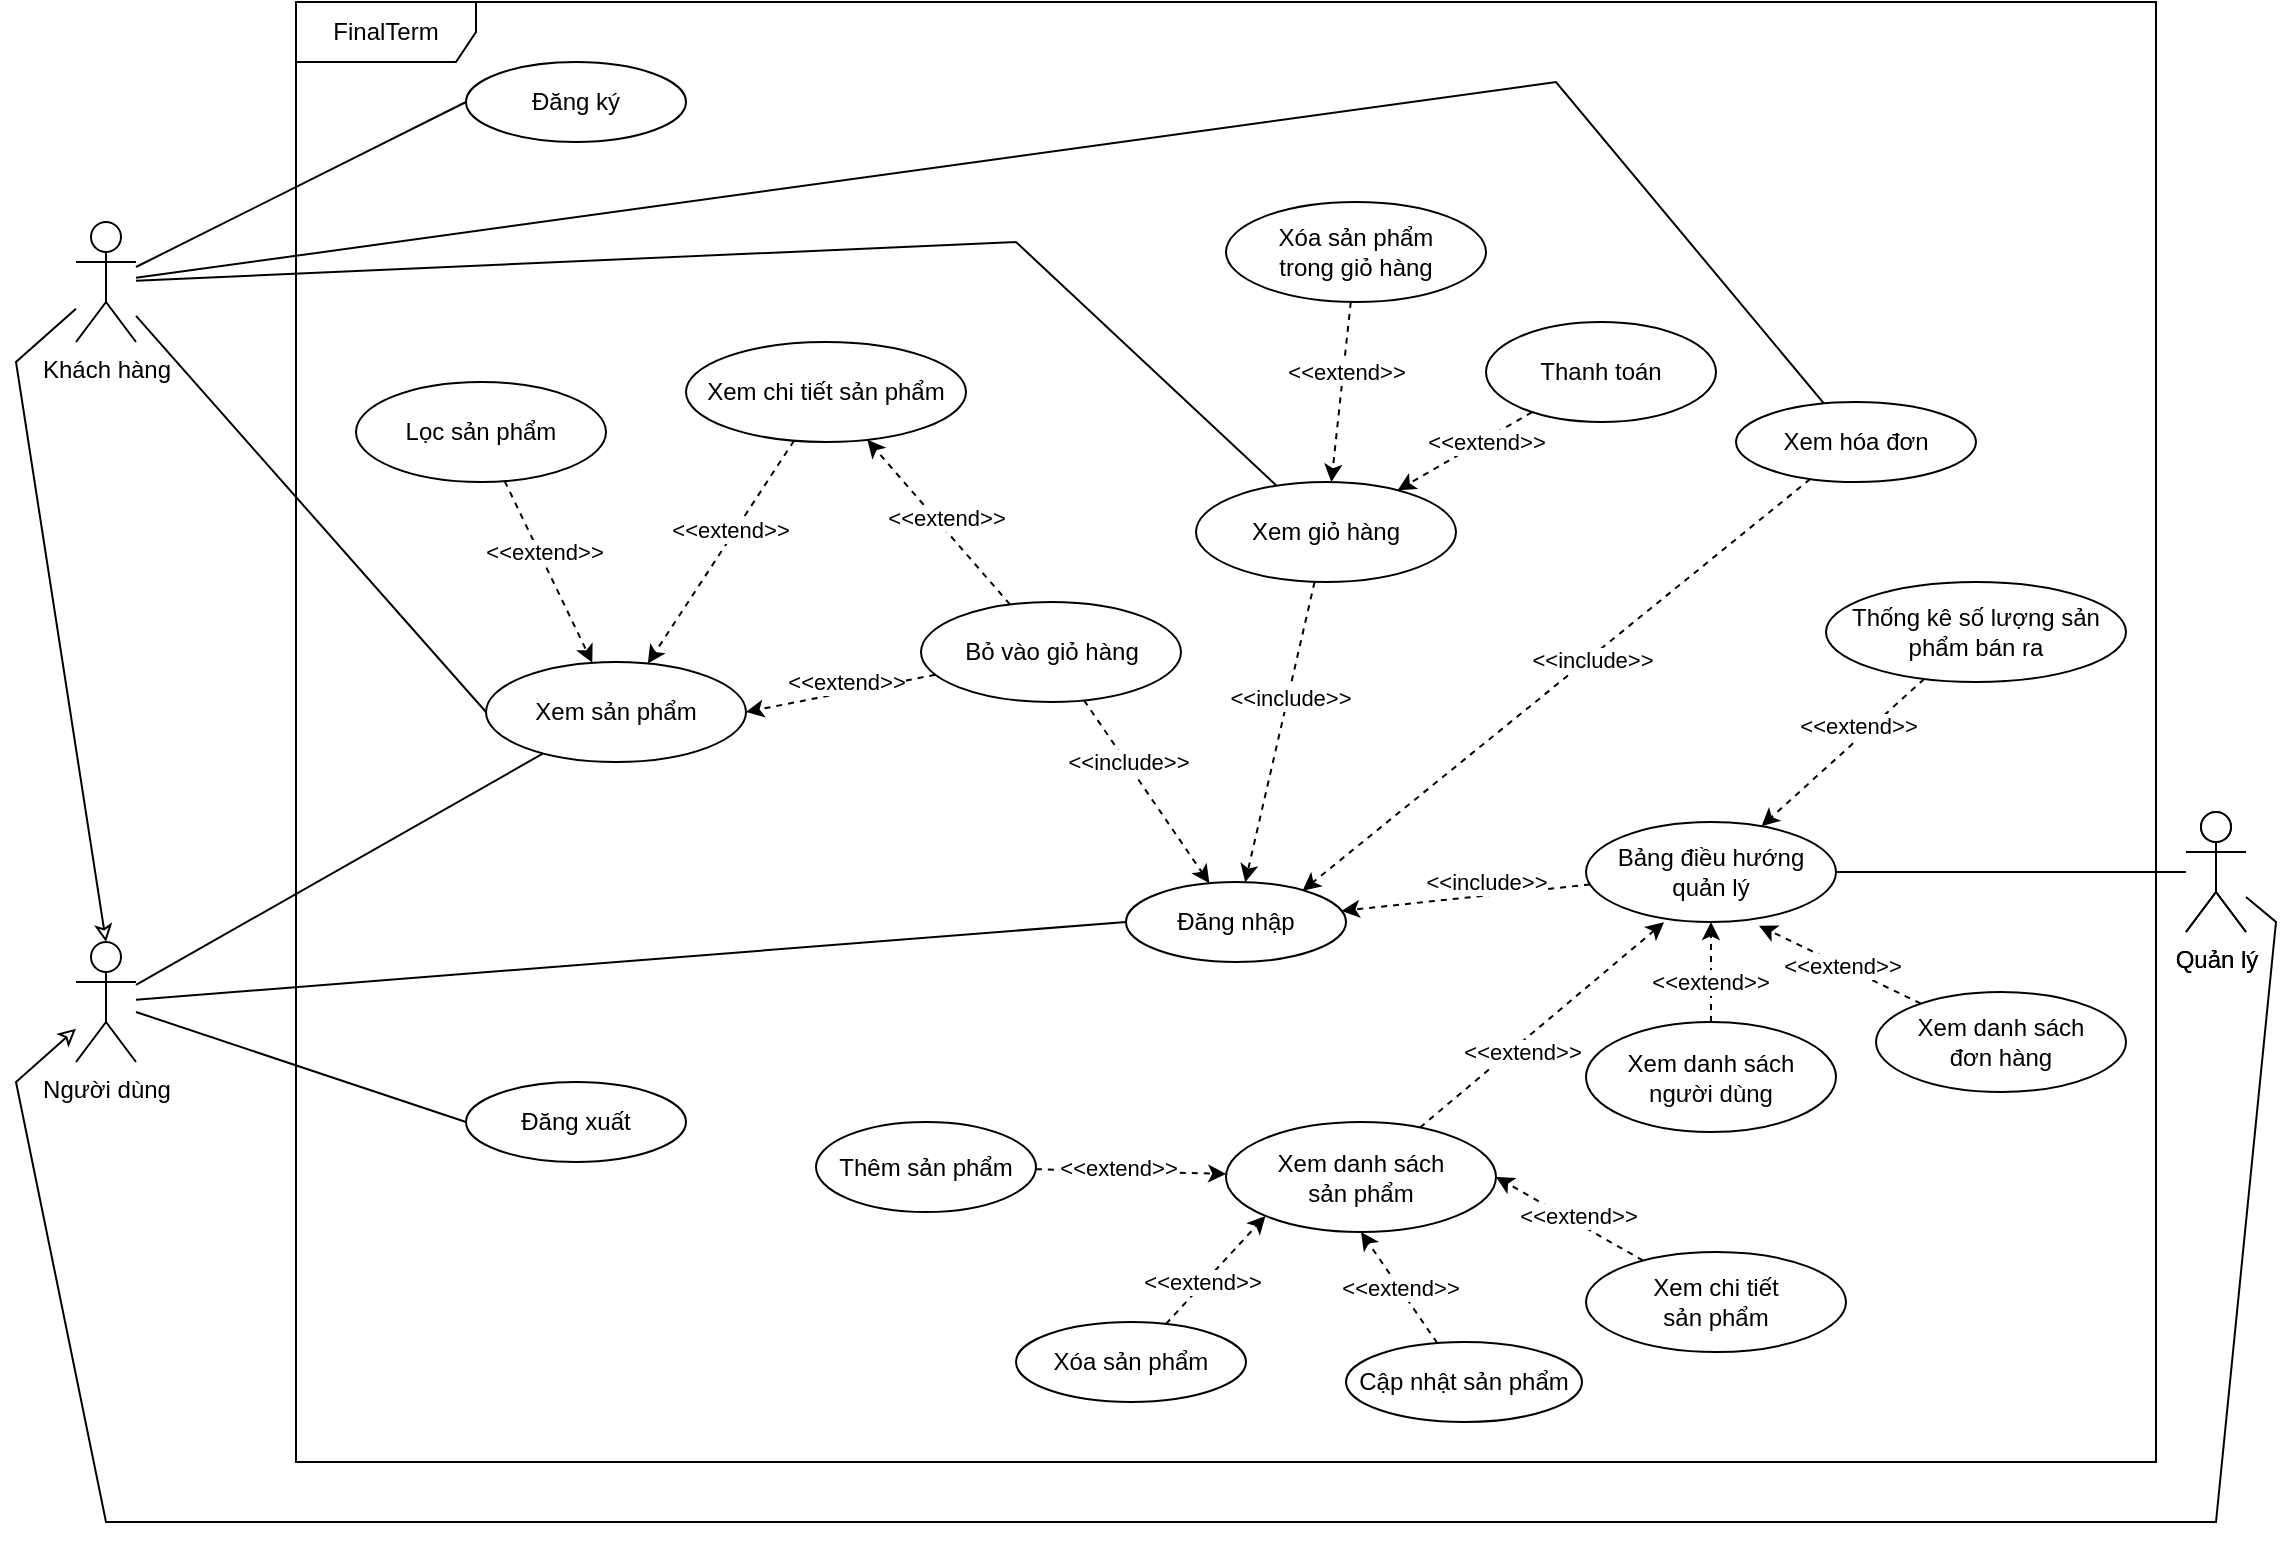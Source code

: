<mxfile version="13.7.9" type="device"><diagram id="k6Np_JmNCCl4PHntjFIZ" name="Page-1"><mxGraphModel dx="1086" dy="829" grid="1" gridSize="10" guides="1" tooltips="1" connect="1" arrows="1" fold="1" page="1" pageScale="1" pageWidth="1169" pageHeight="827" math="0" shadow="0"><root><mxCell id="0"/><mxCell id="1" parent="0"/><mxCell id="KCnNE3C_ZeZ1uCzwM6bo-54" value="FinalTerm" style="shape=umlFrame;whiteSpace=wrap;html=1;width=90;height=30;" parent="1" vertex="1"><mxGeometry x="160" y="40" width="930" height="730" as="geometry"/></mxCell><mxCell id="KCnNE3C_ZeZ1uCzwM6bo-14" style="edgeStyle=none;rounded=0;orthogonalLoop=1;jettySize=auto;html=1;entryX=0;entryY=0.5;entryDx=0;entryDy=0;endArrow=none;endFill=0;" parent="1" source="KCnNE3C_ZeZ1uCzwM6bo-1" target="KCnNE3C_ZeZ1uCzwM6bo-2" edge="1"><mxGeometry relative="1" as="geometry"/></mxCell><mxCell id="KCnNE3C_ZeZ1uCzwM6bo-15" style="edgeStyle=none;rounded=0;orthogonalLoop=1;jettySize=auto;html=1;entryX=0;entryY=0.5;entryDx=0;entryDy=0;endArrow=none;endFill=0;" parent="1" source="KCnNE3C_ZeZ1uCzwM6bo-1" target="KCnNE3C_ZeZ1uCzwM6bo-4" edge="1"><mxGeometry relative="1" as="geometry"/></mxCell><mxCell id="KCnNE3C_ZeZ1uCzwM6bo-84" style="edgeStyle=none;rounded=0;orthogonalLoop=1;jettySize=auto;html=1;endArrow=none;endFill=0;" parent="1" source="KCnNE3C_ZeZ1uCzwM6bo-1" target="KCnNE3C_ZeZ1uCzwM6bo-5" edge="1"><mxGeometry relative="1" as="geometry"/></mxCell><mxCell id="KCnNE3C_ZeZ1uCzwM6bo-1" value="Người dùng" style="shape=umlActor;verticalLabelPosition=bottom;verticalAlign=top;html=1;" parent="1" vertex="1"><mxGeometry x="50" y="510" width="30" height="60" as="geometry"/></mxCell><mxCell id="KCnNE3C_ZeZ1uCzwM6bo-2" value="Đăng nhập" style="ellipse;whiteSpace=wrap;html=1;" parent="1" vertex="1"><mxGeometry x="575" y="480" width="110" height="40" as="geometry"/></mxCell><mxCell id="KCnNE3C_ZeZ1uCzwM6bo-3" value="Đăng ký" style="ellipse;whiteSpace=wrap;html=1;" parent="1" vertex="1"><mxGeometry x="245" y="70" width="110" height="40" as="geometry"/></mxCell><mxCell id="KCnNE3C_ZeZ1uCzwM6bo-4" value="Đăng xuất" style="ellipse;whiteSpace=wrap;html=1;" parent="1" vertex="1"><mxGeometry x="245" y="580" width="110" height="40" as="geometry"/></mxCell><mxCell id="KCnNE3C_ZeZ1uCzwM6bo-5" value="Xem sản phẩm" style="ellipse;whiteSpace=wrap;html=1;" parent="1" vertex="1"><mxGeometry x="255" y="370" width="130" height="50" as="geometry"/></mxCell><mxCell id="KCnNE3C_ZeZ1uCzwM6bo-16" style="edgeStyle=none;rounded=0;orthogonalLoop=1;jettySize=auto;html=1;entryX=0;entryY=0.5;entryDx=0;entryDy=0;endArrow=none;endFill=0;" parent="1" source="KCnNE3C_ZeZ1uCzwM6bo-6" target="KCnNE3C_ZeZ1uCzwM6bo-3" edge="1"><mxGeometry relative="1" as="geometry"/></mxCell><mxCell id="KCnNE3C_ZeZ1uCzwM6bo-17" style="edgeStyle=none;rounded=0;orthogonalLoop=1;jettySize=auto;html=1;entryX=0;entryY=0.5;entryDx=0;entryDy=0;endArrow=none;endFill=0;" parent="1" source="KCnNE3C_ZeZ1uCzwM6bo-6" target="KCnNE3C_ZeZ1uCzwM6bo-5" edge="1"><mxGeometry relative="1" as="geometry"/></mxCell><mxCell id="KCnNE3C_ZeZ1uCzwM6bo-25" style="edgeStyle=none;rounded=0;orthogonalLoop=1;jettySize=auto;html=1;endArrow=none;endFill=0;" parent="1" source="KCnNE3C_ZeZ1uCzwM6bo-6" target="KCnNE3C_ZeZ1uCzwM6bo-11" edge="1"><mxGeometry relative="1" as="geometry"><Array as="points"><mxPoint x="520" y="160"/></Array></mxGeometry></mxCell><mxCell id="KCnNE3C_ZeZ1uCzwM6bo-36" style="edgeStyle=none;rounded=0;orthogonalLoop=1;jettySize=auto;html=1;endArrow=none;endFill=0;" parent="1" source="KCnNE3C_ZeZ1uCzwM6bo-6" target="KCnNE3C_ZeZ1uCzwM6bo-35" edge="1"><mxGeometry relative="1" as="geometry"><Array as="points"><mxPoint x="790" y="80"/></Array></mxGeometry></mxCell><mxCell id="KCnNE3C_ZeZ1uCzwM6bo-82" style="edgeStyle=none;rounded=0;orthogonalLoop=1;jettySize=auto;html=1;entryX=0.5;entryY=0;entryDx=0;entryDy=0;entryPerimeter=0;endArrow=classic;endFill=0;" parent="1" source="KCnNE3C_ZeZ1uCzwM6bo-6" target="KCnNE3C_ZeZ1uCzwM6bo-1" edge="1"><mxGeometry relative="1" as="geometry"><Array as="points"><mxPoint x="20" y="220"/></Array></mxGeometry></mxCell><mxCell id="KCnNE3C_ZeZ1uCzwM6bo-6" value="Khách hàng" style="shape=umlActor;verticalLabelPosition=bottom;verticalAlign=top;html=1;" parent="1" vertex="1"><mxGeometry x="50" y="150" width="30" height="60" as="geometry"/></mxCell><mxCell id="KCnNE3C_ZeZ1uCzwM6bo-43" style="edgeStyle=none;rounded=0;orthogonalLoop=1;jettySize=auto;html=1;entryX=1;entryY=0.5;entryDx=0;entryDy=0;endArrow=none;endFill=0;" parent="1" source="KCnNE3C_ZeZ1uCzwM6bo-7" target="KCnNE3C_ZeZ1uCzwM6bo-37" edge="1"><mxGeometry relative="1" as="geometry"/></mxCell><mxCell id="KCnNE3C_ZeZ1uCzwM6bo-81" style="edgeStyle=none;rounded=0;orthogonalLoop=1;jettySize=auto;html=1;endArrow=classic;endFill=0;" parent="1" source="KCnNE3C_ZeZ1uCzwM6bo-7" target="KCnNE3C_ZeZ1uCzwM6bo-1" edge="1"><mxGeometry relative="1" as="geometry"><Array as="points"><mxPoint x="1150" y="500"/><mxPoint x="1120" y="800"/><mxPoint x="65" y="800"/><mxPoint x="20" y="580"/></Array></mxGeometry></mxCell><mxCell id="KCnNE3C_ZeZ1uCzwM6bo-7" value="Quản lý" style="shape=umlActor;verticalLabelPosition=bottom;verticalAlign=top;html=1;" parent="1" vertex="1"><mxGeometry x="1105" y="445" width="30" height="60" as="geometry"/></mxCell><mxCell id="KCnNE3C_ZeZ1uCzwM6bo-19" style="edgeStyle=none;rounded=0;orthogonalLoop=1;jettySize=auto;html=1;dashed=1;endArrow=classic;endFill=1;" parent="1" source="KCnNE3C_ZeZ1uCzwM6bo-8" target="KCnNE3C_ZeZ1uCzwM6bo-5" edge="1"><mxGeometry relative="1" as="geometry"/></mxCell><mxCell id="KCnNE3C_ZeZ1uCzwM6bo-67" value="&amp;lt;&amp;lt;extend&amp;gt;&amp;gt;" style="edgeLabel;html=1;align=center;verticalAlign=middle;resizable=0;points=[];" parent="KCnNE3C_ZeZ1uCzwM6bo-19" vertex="1" connectable="0"><mxGeometry x="-0.221" y="2" relative="1" as="geometry"><mxPoint as="offset"/></mxGeometry></mxCell><mxCell id="KCnNE3C_ZeZ1uCzwM6bo-8" value="Lọc sản phẩm" style="ellipse;whiteSpace=wrap;html=1;" parent="1" vertex="1"><mxGeometry x="190" y="230" width="125" height="50" as="geometry"/></mxCell><mxCell id="KCnNE3C_ZeZ1uCzwM6bo-57" style="edgeStyle=none;rounded=0;orthogonalLoop=1;jettySize=auto;html=1;endArrow=classic;endFill=1;dashed=1;" parent="1" source="KCnNE3C_ZeZ1uCzwM6bo-9" target="KCnNE3C_ZeZ1uCzwM6bo-5" edge="1"><mxGeometry relative="1" as="geometry"/></mxCell><mxCell id="KCnNE3C_ZeZ1uCzwM6bo-68" value="&amp;lt;&amp;lt;extend&amp;gt;&amp;gt;" style="edgeLabel;html=1;align=center;verticalAlign=middle;resizable=0;points=[];" parent="KCnNE3C_ZeZ1uCzwM6bo-57" vertex="1" connectable="0"><mxGeometry x="-0.173" y="-2" relative="1" as="geometry"><mxPoint as="offset"/></mxGeometry></mxCell><mxCell id="KCnNE3C_ZeZ1uCzwM6bo-9" value="Xem chi tiết sản phẩm" style="ellipse;whiteSpace=wrap;html=1;" parent="1" vertex="1"><mxGeometry x="355" y="210" width="140" height="50" as="geometry"/></mxCell><mxCell id="KCnNE3C_ZeZ1uCzwM6bo-21" style="edgeStyle=none;rounded=0;orthogonalLoop=1;jettySize=auto;html=1;dashed=1;endArrow=classic;endFill=1;" parent="1" source="KCnNE3C_ZeZ1uCzwM6bo-10" target="KCnNE3C_ZeZ1uCzwM6bo-9" edge="1"><mxGeometry relative="1" as="geometry"/></mxCell><mxCell id="KCnNE3C_ZeZ1uCzwM6bo-69" value="&amp;lt;&amp;lt;extend&amp;gt;&amp;gt;" style="edgeLabel;html=1;align=center;verticalAlign=middle;resizable=0;points=[];" parent="KCnNE3C_ZeZ1uCzwM6bo-21" vertex="1" connectable="0"><mxGeometry x="-0.115" y="1" relative="1" as="geometry"><mxPoint y="-7.82" as="offset"/></mxGeometry></mxCell><mxCell id="KCnNE3C_ZeZ1uCzwM6bo-62" style="edgeStyle=none;rounded=0;orthogonalLoop=1;jettySize=auto;html=1;entryX=1;entryY=0.5;entryDx=0;entryDy=0;dashed=1;endArrow=classic;endFill=1;" parent="1" source="KCnNE3C_ZeZ1uCzwM6bo-10" target="KCnNE3C_ZeZ1uCzwM6bo-5" edge="1"><mxGeometry relative="1" as="geometry"/></mxCell><mxCell id="KCnNE3C_ZeZ1uCzwM6bo-70" value="&amp;lt;&amp;lt;extend&amp;gt;&amp;gt;" style="edgeLabel;html=1;align=center;verticalAlign=middle;resizable=0;points=[];" parent="KCnNE3C_ZeZ1uCzwM6bo-62" vertex="1" connectable="0"><mxGeometry x="-0.379" y="3" relative="1" as="geometry"><mxPoint x="-15.77" y="-5.12" as="offset"/></mxGeometry></mxCell><mxCell id="KCnNE3C_ZeZ1uCzwM6bo-63" style="edgeStyle=none;rounded=0;orthogonalLoop=1;jettySize=auto;html=1;dashed=1;endArrow=classic;endFill=1;" parent="1" source="KCnNE3C_ZeZ1uCzwM6bo-10" target="KCnNE3C_ZeZ1uCzwM6bo-2" edge="1"><mxGeometry relative="1" as="geometry"/></mxCell><mxCell id="KCnNE3C_ZeZ1uCzwM6bo-71" value="&amp;lt;&amp;lt;include&amp;gt;&amp;gt;" style="edgeLabel;html=1;align=center;verticalAlign=middle;resizable=0;points=[];" parent="KCnNE3C_ZeZ1uCzwM6bo-63" vertex="1" connectable="0"><mxGeometry x="-0.307" relative="1" as="geometry"><mxPoint y="-1" as="offset"/></mxGeometry></mxCell><mxCell id="KCnNE3C_ZeZ1uCzwM6bo-10" value="Bỏ vào giỏ hàng" style="ellipse;whiteSpace=wrap;html=1;" parent="1" vertex="1"><mxGeometry x="472.5" y="340" width="130" height="50" as="geometry"/></mxCell><mxCell id="KCnNE3C_ZeZ1uCzwM6bo-64" style="edgeStyle=none;rounded=0;orthogonalLoop=1;jettySize=auto;html=1;dashed=1;endArrow=classic;endFill=1;" parent="1" source="KCnNE3C_ZeZ1uCzwM6bo-11" target="KCnNE3C_ZeZ1uCzwM6bo-2" edge="1"><mxGeometry relative="1" as="geometry"/></mxCell><mxCell id="KCnNE3C_ZeZ1uCzwM6bo-72" value="&amp;lt;&amp;lt;include&amp;gt;&amp;gt;" style="edgeLabel;html=1;align=center;verticalAlign=middle;resizable=0;points=[];" parent="KCnNE3C_ZeZ1uCzwM6bo-64" vertex="1" connectable="0"><mxGeometry x="-0.237" y="1" relative="1" as="geometry"><mxPoint as="offset"/></mxGeometry></mxCell><mxCell id="KCnNE3C_ZeZ1uCzwM6bo-11" value="Xem giỏ hàng" style="ellipse;whiteSpace=wrap;html=1;" parent="1" vertex="1"><mxGeometry x="610" y="280" width="130" height="50" as="geometry"/></mxCell><mxCell id="KCnNE3C_ZeZ1uCzwM6bo-60" style="edgeStyle=none;rounded=0;orthogonalLoop=1;jettySize=auto;html=1;dashed=1;endArrow=classic;endFill=1;" parent="1" source="KCnNE3C_ZeZ1uCzwM6bo-13" target="KCnNE3C_ZeZ1uCzwM6bo-11" edge="1"><mxGeometry relative="1" as="geometry"/></mxCell><mxCell id="KCnNE3C_ZeZ1uCzwM6bo-74" value="&amp;lt;&amp;lt;extend&amp;gt;&amp;gt;" style="edgeLabel;html=1;align=center;verticalAlign=middle;resizable=0;points=[];" parent="KCnNE3C_ZeZ1uCzwM6bo-60" vertex="1" connectable="0"><mxGeometry x="0.356" y="2" relative="1" as="geometry"><mxPoint x="21.38" y="-13.17" as="offset"/></mxGeometry></mxCell><mxCell id="KCnNE3C_ZeZ1uCzwM6bo-13" value="Thanh toán" style="ellipse;whiteSpace=wrap;html=1;" parent="1" vertex="1"><mxGeometry x="755" y="200" width="115" height="50" as="geometry"/></mxCell><mxCell id="KCnNE3C_ZeZ1uCzwM6bo-59" style="edgeStyle=none;rounded=0;orthogonalLoop=1;jettySize=auto;html=1;dashed=1;endArrow=classic;endFill=1;" parent="1" source="KCnNE3C_ZeZ1uCzwM6bo-26" target="KCnNE3C_ZeZ1uCzwM6bo-11" edge="1"><mxGeometry relative="1" as="geometry"/></mxCell><mxCell id="KCnNE3C_ZeZ1uCzwM6bo-75" value="&amp;lt;&amp;lt;extend&amp;gt;&amp;gt;" style="edgeLabel;html=1;align=center;verticalAlign=middle;resizable=0;points=[];" parent="KCnNE3C_ZeZ1uCzwM6bo-59" vertex="1" connectable="0"><mxGeometry x="-0.307" y="-2" relative="1" as="geometry"><mxPoint x="2.95" y="3.75" as="offset"/></mxGeometry></mxCell><mxCell id="KCnNE3C_ZeZ1uCzwM6bo-26" value="Xóa sản phẩm&lt;br&gt;trong giỏ hàng" style="ellipse;whiteSpace=wrap;html=1;" parent="1" vertex="1"><mxGeometry x="625" y="140" width="130" height="50" as="geometry"/></mxCell><mxCell id="KCnNE3C_ZeZ1uCzwM6bo-65" style="edgeStyle=none;rounded=0;orthogonalLoop=1;jettySize=auto;html=1;entryX=0.803;entryY=0.108;entryDx=0;entryDy=0;entryPerimeter=0;dashed=1;endArrow=classic;endFill=1;" parent="1" source="KCnNE3C_ZeZ1uCzwM6bo-35" target="KCnNE3C_ZeZ1uCzwM6bo-2" edge="1"><mxGeometry relative="1" as="geometry"/></mxCell><mxCell id="KCnNE3C_ZeZ1uCzwM6bo-73" value="&amp;lt;&amp;lt;include&amp;gt;&amp;gt;" style="edgeLabel;html=1;align=center;verticalAlign=middle;resizable=0;points=[];" parent="KCnNE3C_ZeZ1uCzwM6bo-65" vertex="1" connectable="0"><mxGeometry x="0.136" relative="1" as="geometry"><mxPoint x="34.34" y="-26.7" as="offset"/></mxGeometry></mxCell><mxCell id="KCnNE3C_ZeZ1uCzwM6bo-35" value="Xem hóa đơn" style="ellipse;whiteSpace=wrap;html=1;" parent="1" vertex="1"><mxGeometry x="880" y="240" width="120" height="40" as="geometry"/></mxCell><mxCell id="KCnNE3C_ZeZ1uCzwM6bo-66" style="edgeStyle=none;rounded=0;orthogonalLoop=1;jettySize=auto;html=1;dashed=1;endArrow=classic;endFill=1;" parent="1" source="KCnNE3C_ZeZ1uCzwM6bo-37" target="KCnNE3C_ZeZ1uCzwM6bo-2" edge="1"><mxGeometry relative="1" as="geometry"/></mxCell><mxCell id="KCnNE3C_ZeZ1uCzwM6bo-77" value="&amp;lt;&amp;lt;include&amp;gt;&amp;gt;" style="edgeLabel;html=1;align=center;verticalAlign=middle;resizable=0;points=[];" parent="KCnNE3C_ZeZ1uCzwM6bo-66" vertex="1" connectable="0"><mxGeometry x="0.272" relative="1" as="geometry"><mxPoint x="26.57" y="-9.59" as="offset"/></mxGeometry></mxCell><mxCell id="KCnNE3C_ZeZ1uCzwM6bo-37" value="Bảng điều hướng&lt;br&gt;quản lý" style="ellipse;whiteSpace=wrap;html=1;" parent="1" vertex="1"><mxGeometry x="805" y="450" width="125" height="50" as="geometry"/></mxCell><mxCell id="KCnNE3C_ZeZ1uCzwM6bo-46" style="edgeStyle=none;rounded=0;orthogonalLoop=1;jettySize=auto;html=1;endArrow=classic;endFill=1;dashed=1;" parent="1" source="KCnNE3C_ZeZ1uCzwM6bo-40" target="KCnNE3C_ZeZ1uCzwM6bo-37" edge="1"><mxGeometry relative="1" as="geometry"/></mxCell><mxCell id="KCnNE3C_ZeZ1uCzwM6bo-78" value="&amp;lt;&amp;lt;extend&amp;gt;&amp;gt;" style="edgeLabel;html=1;align=center;verticalAlign=middle;resizable=0;points=[];" parent="KCnNE3C_ZeZ1uCzwM6bo-46" vertex="1" connectable="0"><mxGeometry x="-0.194" y="1" relative="1" as="geometry"><mxPoint as="offset"/></mxGeometry></mxCell><mxCell id="KCnNE3C_ZeZ1uCzwM6bo-40" value="Xem danh sách&lt;br&gt;người dùng" style="ellipse;whiteSpace=wrap;html=1;" parent="1" vertex="1"><mxGeometry x="805" y="550" width="125" height="55" as="geometry"/></mxCell><mxCell id="KCnNE3C_ZeZ1uCzwM6bo-47" style="edgeStyle=none;rounded=0;orthogonalLoop=1;jettySize=auto;html=1;entryX=0.312;entryY=1.003;entryDx=0;entryDy=0;dashed=1;endArrow=classic;endFill=1;entryPerimeter=0;" parent="1" source="KCnNE3C_ZeZ1uCzwM6bo-41" target="KCnNE3C_ZeZ1uCzwM6bo-37" edge="1"><mxGeometry relative="1" as="geometry"><mxPoint x="691" y="685" as="targetPoint"/></mxGeometry></mxCell><mxCell id="KCnNE3C_ZeZ1uCzwM6bo-79" value="&amp;lt;&amp;lt;extend&amp;gt;&amp;gt;" style="edgeLabel;html=1;align=center;verticalAlign=middle;resizable=0;points=[];" parent="KCnNE3C_ZeZ1uCzwM6bo-47" vertex="1" connectable="0"><mxGeometry x="-0.307" y="1" relative="1" as="geometry"><mxPoint x="9.01" y="-1.85" as="offset"/></mxGeometry></mxCell><mxCell id="KCnNE3C_ZeZ1uCzwM6bo-41" value="Xem danh sách &lt;br&gt;sản phẩm" style="ellipse;whiteSpace=wrap;html=1;" parent="1" vertex="1"><mxGeometry x="625" y="600" width="135" height="55" as="geometry"/></mxCell><mxCell id="KCnNE3C_ZeZ1uCzwM6bo-48" style="edgeStyle=none;rounded=0;orthogonalLoop=1;jettySize=auto;html=1;entryX=0.692;entryY=1.037;entryDx=0;entryDy=0;dashed=1;endArrow=classic;endFill=1;entryPerimeter=0;" parent="1" source="KCnNE3C_ZeZ1uCzwM6bo-42" target="KCnNE3C_ZeZ1uCzwM6bo-37" edge="1"><mxGeometry relative="1" as="geometry"><mxPoint x="796" y="675" as="targetPoint"/></mxGeometry></mxCell><mxCell id="KCnNE3C_ZeZ1uCzwM6bo-80" value="&amp;lt;&amp;lt;extend&amp;gt;&amp;gt;" style="edgeLabel;html=1;align=center;verticalAlign=middle;resizable=0;points=[];" parent="KCnNE3C_ZeZ1uCzwM6bo-48" vertex="1" connectable="0"><mxGeometry x="0.306" relative="1" as="geometry"><mxPoint x="12.51" y="5.96" as="offset"/></mxGeometry></mxCell><mxCell id="KCnNE3C_ZeZ1uCzwM6bo-42" value="Xem danh sách &lt;br&gt;đơn hàng" style="ellipse;whiteSpace=wrap;html=1;" parent="1" vertex="1"><mxGeometry x="950" y="535" width="125" height="50" as="geometry"/></mxCell><mxCell id="etAwcJG8LB2wyimyInAv-5" style="edgeStyle=none;rounded=0;orthogonalLoop=1;jettySize=auto;html=1;dashed=1;" parent="1" source="etAwcJG8LB2wyimyInAv-1" target="KCnNE3C_ZeZ1uCzwM6bo-41" edge="1"><mxGeometry relative="1" as="geometry"/></mxCell><mxCell id="etAwcJG8LB2wyimyInAv-6" value="&amp;lt;&amp;lt;extend&amp;gt;&amp;gt;" style="edgeLabel;html=1;align=center;verticalAlign=middle;resizable=0;points=[];" parent="etAwcJG8LB2wyimyInAv-5" vertex="1" connectable="0"><mxGeometry x="-0.402" y="-1" relative="1" as="geometry"><mxPoint x="12.12" y="-2.89" as="offset"/></mxGeometry></mxCell><mxCell id="etAwcJG8LB2wyimyInAv-1" value="Thêm sản phẩm" style="ellipse;whiteSpace=wrap;html=1;" parent="1" vertex="1"><mxGeometry x="420" y="600" width="110" height="45" as="geometry"/></mxCell><mxCell id="etAwcJG8LB2wyimyInAv-7" style="edgeStyle=none;rounded=0;orthogonalLoop=1;jettySize=auto;html=1;entryX=0;entryY=1;entryDx=0;entryDy=0;dashed=1;" parent="1" source="etAwcJG8LB2wyimyInAv-2" target="KCnNE3C_ZeZ1uCzwM6bo-41" edge="1"><mxGeometry relative="1" as="geometry"/></mxCell><mxCell id="etAwcJG8LB2wyimyInAv-8" value="&amp;lt;&amp;lt;extend&amp;gt;&amp;gt;" style="edgeLabel;html=1;align=center;verticalAlign=middle;resizable=0;points=[];" parent="etAwcJG8LB2wyimyInAv-7" vertex="1" connectable="0"><mxGeometry x="-0.563" relative="1" as="geometry"><mxPoint x="7.14" y="-8.99" as="offset"/></mxGeometry></mxCell><mxCell id="etAwcJG8LB2wyimyInAv-2" value="Xóa sản phẩm" style="ellipse;whiteSpace=wrap;html=1;" parent="1" vertex="1"><mxGeometry x="520" y="700" width="115" height="40" as="geometry"/></mxCell><mxCell id="etAwcJG8LB2wyimyInAv-9" style="edgeStyle=none;rounded=0;orthogonalLoop=1;jettySize=auto;html=1;entryX=0.5;entryY=1;entryDx=0;entryDy=0;dashed=1;" parent="1" source="etAwcJG8LB2wyimyInAv-3" target="KCnNE3C_ZeZ1uCzwM6bo-41" edge="1"><mxGeometry relative="1" as="geometry"/></mxCell><mxCell id="etAwcJG8LB2wyimyInAv-10" value="&amp;lt;&amp;lt;extend&amp;gt;&amp;gt;" style="edgeLabel;html=1;align=center;verticalAlign=middle;resizable=0;points=[];" parent="etAwcJG8LB2wyimyInAv-9" vertex="1" connectable="0"><mxGeometry x="-0.233" y="-2" relative="1" as="geometry"><mxPoint x="-5.89" y="-5.61" as="offset"/></mxGeometry></mxCell><mxCell id="etAwcJG8LB2wyimyInAv-3" value="Cập nhật sản phẩm" style="ellipse;whiteSpace=wrap;html=1;" parent="1" vertex="1"><mxGeometry x="685" y="710" width="118" height="40" as="geometry"/></mxCell><mxCell id="etAwcJG8LB2wyimyInAv-11" style="edgeStyle=none;rounded=0;orthogonalLoop=1;jettySize=auto;html=1;entryX=1;entryY=0.5;entryDx=0;entryDy=0;dashed=1;" parent="1" source="etAwcJG8LB2wyimyInAv-4" target="KCnNE3C_ZeZ1uCzwM6bo-41" edge="1"><mxGeometry relative="1" as="geometry"/></mxCell><mxCell id="etAwcJG8LB2wyimyInAv-12" value="&amp;lt;&amp;lt;extend&amp;gt;&amp;gt;" style="edgeLabel;html=1;align=center;verticalAlign=middle;resizable=0;points=[];" parent="etAwcJG8LB2wyimyInAv-11" vertex="1" connectable="0"><mxGeometry x="-0.234" y="-4" relative="1" as="geometry"><mxPoint x="-6.37" y="-3.33" as="offset"/></mxGeometry></mxCell><mxCell id="etAwcJG8LB2wyimyInAv-4" value="Xem chi tiết&lt;br&gt;sản phẩm" style="ellipse;whiteSpace=wrap;html=1;" parent="1" vertex="1"><mxGeometry x="805" y="665" width="130" height="50" as="geometry"/></mxCell><mxCell id="yK3VWQF5ds2UA2Ba0j7l-2" style="rounded=0;orthogonalLoop=1;jettySize=auto;html=1;dashed=1;" parent="1" source="yK3VWQF5ds2UA2Ba0j7l-1" target="KCnNE3C_ZeZ1uCzwM6bo-37" edge="1"><mxGeometry relative="1" as="geometry"/></mxCell><mxCell id="yK3VWQF5ds2UA2Ba0j7l-3" value="&amp;lt;&amp;lt;extend&amp;gt;&amp;gt;" style="edgeLabel;html=1;align=center;verticalAlign=middle;resizable=0;points=[];" parent="yK3VWQF5ds2UA2Ba0j7l-2" vertex="1" connectable="0"><mxGeometry x="-0.388" y="1" relative="1" as="geometry"><mxPoint x="-9.6" as="offset"/></mxGeometry></mxCell><mxCell id="yK3VWQF5ds2UA2Ba0j7l-1" value="Thống kê số lượng sản phẩm bán ra" style="ellipse;whiteSpace=wrap;html=1;" parent="1" vertex="1"><mxGeometry x="925" y="330" width="150" height="50" as="geometry"/></mxCell><mxCell id="vSKuJQqRwWm-jsQ-hcWF-1" value="Quản lý" style="shape=umlActor;verticalLabelPosition=bottom;verticalAlign=top;html=1;" vertex="1" parent="1"><mxGeometry x="1105" y="445" width="30" height="60" as="geometry"/></mxCell><mxCell id="vSKuJQqRwWm-jsQ-hcWF-2" style="edgeStyle=none;rounded=0;orthogonalLoop=1;jettySize=auto;html=1;entryX=1;entryY=0.5;entryDx=0;entryDy=0;endArrow=none;endFill=0;" edge="1" source="vSKuJQqRwWm-jsQ-hcWF-1" parent="1"><mxGeometry relative="1" as="geometry"><mxPoint x="930" y="475" as="targetPoint"/></mxGeometry></mxCell></root></mxGraphModel></diagram></mxfile>